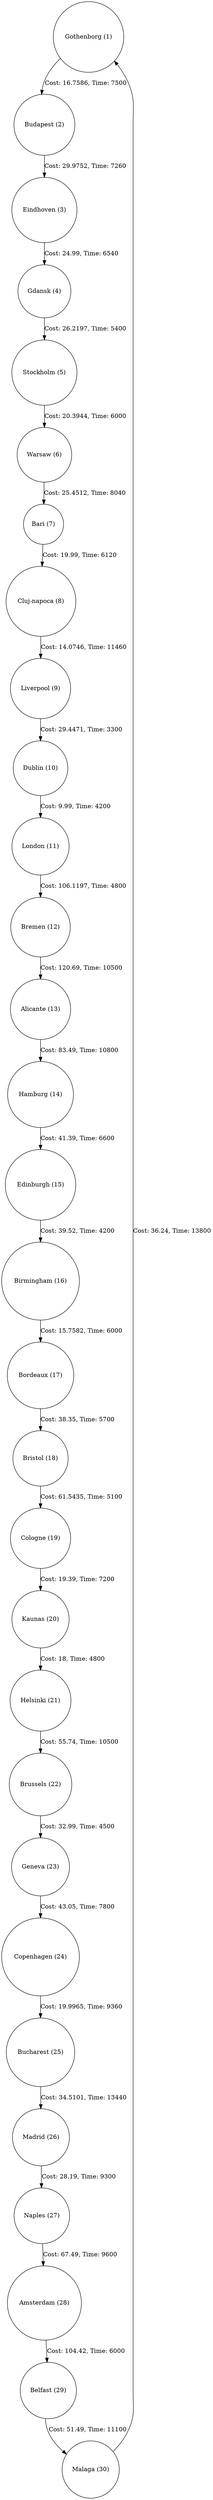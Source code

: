 digraph CityConnections {
  node [shape=circle];
  "Gothenborg" [label="Gothenborg (1)"];
  "Budapest" [label="Budapest (2)"];
  "Eindhoven" [label="Eindhoven (3)"];
  "Gdansk" [label="Gdansk (4)"];
  "Stockholm" [label="Stockholm (5)"];
  "Warsaw" [label="Warsaw (6)"];
  "Bari" [label="Bari (7)"];
  "Cluj-napoca" [label="Cluj-napoca (8)"];
  "Liverpool" [label="Liverpool (9)"];
  "Dublin" [label="Dublin (10)"];
  "London" [label="London (11)"];
  "Bremen" [label="Bremen (12)"];
  "Alicante" [label="Alicante (13)"];
  "Hamburg" [label="Hamburg (14)"];
  "Edinburgh" [label="Edinburgh (15)"];
  "Birmingham" [label="Birmingham (16)"];
  "Bordeaux" [label="Bordeaux (17)"];
  "Bristol" [label="Bristol (18)"];
  "Cologne" [label="Cologne (19)"];
  "Kaunas" [label="Kaunas (20)"];
  "Helsinki" [label="Helsinki (21)"];
  "Brussels" [label="Brussels (22)"];
  "Geneva" [label="Geneva (23)"];
  "Copenhagen" [label="Copenhagen (24)"];
  "Bucharest" [label="Bucharest (25)"];
  "Madrid" [label="Madrid (26)"];
  "Naples" [label="Naples (27)"];
  "Amsterdam" [label="Amsterdam (28)"];
  "Belfast" [label="Belfast (29)"];
  "Malaga" [label="Malaga (30)"];
  "Gothenborg" -> "Budapest" [label="Cost: 16.7586, Time: 7500"];
  "Budapest" -> "Eindhoven" [label="Cost: 29.9752, Time: 7260"];
  "Eindhoven" -> "Gdansk" [label="Cost: 24.99, Time: 6540"];
  "Gdansk" -> "Stockholm" [label="Cost: 26.2197, Time: 5400"];
  "Stockholm" -> "Warsaw" [label="Cost: 20.3944, Time: 6000"];
  "Warsaw" -> "Bari" [label="Cost: 25.4512, Time: 8040"];
  "Bari" -> "Cluj-napoca" [label="Cost: 19.99, Time: 6120"];
  "Cluj-napoca" -> "Liverpool" [label="Cost: 14.0746, Time: 11460"];
  "Liverpool" -> "Dublin" [label="Cost: 29.4471, Time: 3300"];
  "Dublin" -> "London" [label="Cost: 9.99, Time: 4200"];
  "London" -> "Bremen" [label="Cost: 106.1197, Time: 4800"];
  "Bremen" -> "Alicante" [label="Cost: 120.69, Time: 10500"];
  "Alicante" -> "Hamburg" [label="Cost: 83.49, Time: 10800"];
  "Hamburg" -> "Edinburgh" [label="Cost: 41.39, Time: 6600"];
  "Edinburgh" -> "Birmingham" [label="Cost: 39.52, Time: 4200"];
  "Birmingham" -> "Bordeaux" [label="Cost: 15.7582, Time: 6000"];
  "Bordeaux" -> "Bristol" [label="Cost: 38.35, Time: 5700"];
  "Bristol" -> "Cologne" [label="Cost: 61.5435, Time: 5100"];
  "Cologne" -> "Kaunas" [label="Cost: 19.39, Time: 7200"];
  "Kaunas" -> "Helsinki" [label="Cost: 18, Time: 4800"];
  "Helsinki" -> "Brussels" [label="Cost: 55.74, Time: 10500"];
  "Brussels" -> "Geneva" [label="Cost: 32.99, Time: 4500"];
  "Geneva" -> "Copenhagen" [label="Cost: 43.05, Time: 7800"];
  "Copenhagen" -> "Bucharest" [label="Cost: 19.9965, Time: 9360"];
  "Bucharest" -> "Madrid" [label="Cost: 34.5101, Time: 13440"];
  "Madrid" -> "Naples" [label="Cost: 28.19, Time: 9300"];
  "Naples" -> "Amsterdam" [label="Cost: 67.49, Time: 9600"];
  "Amsterdam" -> "Belfast" [label="Cost: 104.42, Time: 6000"];
  "Belfast" -> "Malaga" [label="Cost: 51.49, Time: 11100"];
  "Malaga" -> "Gothenborg" [label="Cost: 36.24, Time: 13800"];
}
